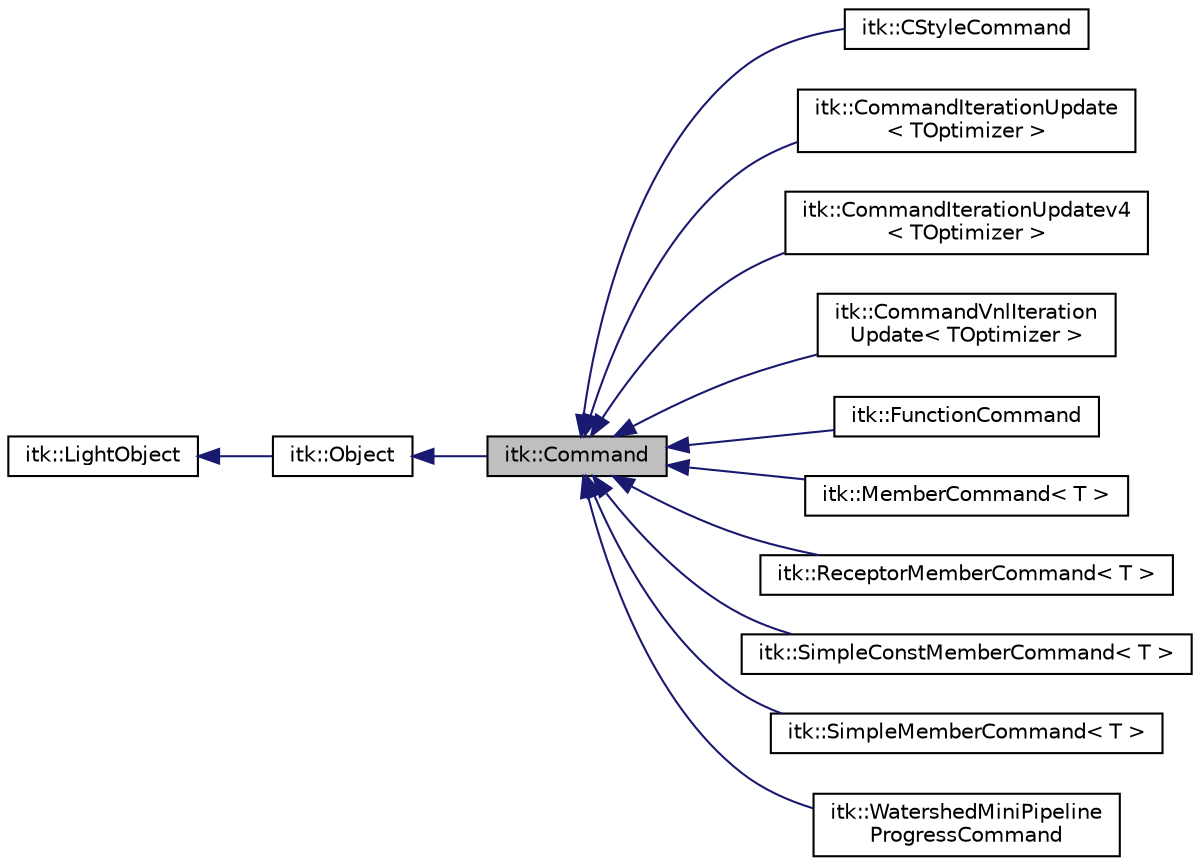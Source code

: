 digraph "itk::Command"
{
 // LATEX_PDF_SIZE
  edge [fontname="Helvetica",fontsize="10",labelfontname="Helvetica",labelfontsize="10"];
  node [fontname="Helvetica",fontsize="10",shape=record];
  rankdir="LR";
  Node1 [label="itk::Command",height=0.2,width=0.4,color="black", fillcolor="grey75", style="filled", fontcolor="black",tooltip="Superclass for callback/observer methods."];
  Node2 -> Node1 [dir="back",color="midnightblue",fontsize="10",style="solid",fontname="Helvetica"];
  Node2 [label="itk::Object",height=0.2,width=0.4,color="black", fillcolor="white", style="filled",URL="$classitk_1_1Object.html",tooltip="Base class for most ITK classes."];
  Node3 -> Node2 [dir="back",color="midnightblue",fontsize="10",style="solid",fontname="Helvetica"];
  Node3 [label="itk::LightObject",height=0.2,width=0.4,color="black", fillcolor="white", style="filled",URL="$classitk_1_1LightObject.html",tooltip="Light weight base class for most itk classes."];
  Node1 -> Node4 [dir="back",color="midnightblue",fontsize="10",style="solid",fontname="Helvetica"];
  Node4 [label="itk::CStyleCommand",height=0.2,width=0.4,color="black", fillcolor="white", style="filled",URL="$classitk_1_1CStyleCommand.html",tooltip="A Command subclass that calls a pointer to a C function."];
  Node1 -> Node5 [dir="back",color="midnightblue",fontsize="10",style="solid",fontname="Helvetica"];
  Node5 [label="itk::CommandIterationUpdate\l\< TOptimizer \>",height=0.2,width=0.4,color="black", fillcolor="white", style="filled",URL="$classitk_1_1CommandIterationUpdate.html",tooltip=" "];
  Node1 -> Node6 [dir="back",color="midnightblue",fontsize="10",style="solid",fontname="Helvetica"];
  Node6 [label="itk::CommandIterationUpdatev4\l\< TOptimizer \>",height=0.2,width=0.4,color="black", fillcolor="white", style="filled",URL="$classitk_1_1CommandIterationUpdatev4.html",tooltip="Implementation of the Command Pattern to be invoked every iteration."];
  Node1 -> Node7 [dir="back",color="midnightblue",fontsize="10",style="solid",fontname="Helvetica"];
  Node7 [label="itk::CommandVnlIteration\lUpdate\< TOptimizer \>",height=0.2,width=0.4,color="black", fillcolor="white", style="filled",URL="$classitk_1_1CommandVnlIterationUpdate.html",tooltip=" "];
  Node1 -> Node8 [dir="back",color="midnightblue",fontsize="10",style="solid",fontname="Helvetica"];
  Node8 [label="itk::FunctionCommand",height=0.2,width=0.4,color="black", fillcolor="white", style="filled",URL="$classitk_1_1FunctionCommand.html",tooltip="A Command subclass that calls a std::function object."];
  Node1 -> Node9 [dir="back",color="midnightblue",fontsize="10",style="solid",fontname="Helvetica"];
  Node9 [label="itk::MemberCommand\< T \>",height=0.2,width=0.4,color="black", fillcolor="white", style="filled",URL="$classitk_1_1MemberCommand.html",tooltip="A Command subclass that calls a pointer to a member function."];
  Node1 -> Node10 [dir="back",color="midnightblue",fontsize="10",style="solid",fontname="Helvetica"];
  Node10 [label="itk::ReceptorMemberCommand\< T \>",height=0.2,width=0.4,color="black", fillcolor="white", style="filled",URL="$classitk_1_1ReceptorMemberCommand.html",tooltip="A Command subclass that calls a pointer to a member function."];
  Node1 -> Node11 [dir="back",color="midnightblue",fontsize="10",style="solid",fontname="Helvetica"];
  Node11 [label="itk::SimpleConstMemberCommand\< T \>",height=0.2,width=0.4,color="black", fillcolor="white", style="filled",URL="$classitk_1_1SimpleConstMemberCommand.html",tooltip="A Command subclass that calls a pointer to a member function."];
  Node1 -> Node12 [dir="back",color="midnightblue",fontsize="10",style="solid",fontname="Helvetica"];
  Node12 [label="itk::SimpleMemberCommand\< T \>",height=0.2,width=0.4,color="black", fillcolor="white", style="filled",URL="$classitk_1_1SimpleMemberCommand.html",tooltip="A Command subclass that calls a pointer to a member function."];
  Node1 -> Node13 [dir="back",color="midnightblue",fontsize="10",style="solid",fontname="Helvetica"];
  Node13 [label="itk::WatershedMiniPipeline\lProgressCommand",height=0.2,width=0.4,color="black", fillcolor="white", style="filled",URL="$classitk_1_1WatershedMiniPipelineProgressCommand.html",tooltip=" "];
}
